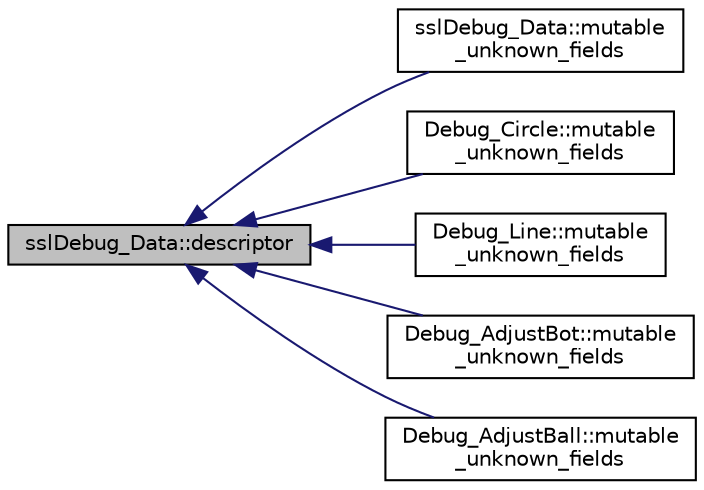 digraph "sslDebug_Data::descriptor"
{
 // INTERACTIVE_SVG=YES
  edge [fontname="Helvetica",fontsize="10",labelfontname="Helvetica",labelfontsize="10"];
  node [fontname="Helvetica",fontsize="10",shape=record];
  rankdir="LR";
  Node1 [label="sslDebug_Data::descriptor",height=0.2,width=0.4,color="black", fillcolor="grey75", style="filled", fontcolor="black"];
  Node1 -> Node2 [dir="back",color="midnightblue",fontsize="10",style="solid",fontname="Helvetica"];
  Node2 [label="sslDebug_Data::mutable\l_unknown_fields",height=0.2,width=0.4,color="black", fillcolor="white", style="filled",URL="$d4/d17/classssl_debug___data.html#a8ded76f1df9d4cf91434452bcdfd28f4"];
  Node1 -> Node3 [dir="back",color="midnightblue",fontsize="10",style="solid",fontname="Helvetica"];
  Node3 [label="Debug_Circle::mutable\l_unknown_fields",height=0.2,width=0.4,color="black", fillcolor="white", style="filled",URL="$d0/d75/class_debug___circle.html#ad9fb6c4346de45829c7e308336042226"];
  Node1 -> Node4 [dir="back",color="midnightblue",fontsize="10",style="solid",fontname="Helvetica"];
  Node4 [label="Debug_Line::mutable\l_unknown_fields",height=0.2,width=0.4,color="black", fillcolor="white", style="filled",URL="$d0/d2a/class_debug___line.html#a5e9b9a825b766e7055e556637dca2bf8"];
  Node1 -> Node5 [dir="back",color="midnightblue",fontsize="10",style="solid",fontname="Helvetica"];
  Node5 [label="Debug_AdjustBot::mutable\l_unknown_fields",height=0.2,width=0.4,color="black", fillcolor="white", style="filled",URL="$de/dd5/class_debug___adjust_bot.html#a39f9eca4c4574f7e53e23af2f37dcfb4"];
  Node1 -> Node6 [dir="back",color="midnightblue",fontsize="10",style="solid",fontname="Helvetica"];
  Node6 [label="Debug_AdjustBall::mutable\l_unknown_fields",height=0.2,width=0.4,color="black", fillcolor="white", style="filled",URL="$d9/d50/class_debug___adjust_ball.html#a81ca8777661379d1ea71adbe1a3f3e3c"];
}
